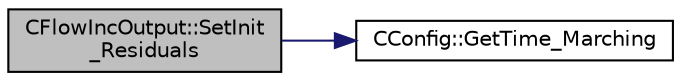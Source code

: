 digraph "CFlowIncOutput::SetInit_Residuals"
{
 // LATEX_PDF_SIZE
  edge [fontname="Helvetica",fontsize="10",labelfontname="Helvetica",labelfontsize="10"];
  node [fontname="Helvetica",fontsize="10",shape=record];
  rankdir="LR";
  Node1 [label="CFlowIncOutput::SetInit\l_Residuals",height=0.2,width=0.4,color="black", fillcolor="grey75", style="filled", fontcolor="black",tooltip="Check whether the base values for relative residuals should be initialized."];
  Node1 -> Node2 [color="midnightblue",fontsize="10",style="solid",fontname="Helvetica"];
  Node2 [label="CConfig::GetTime_Marching",height=0.2,width=0.4,color="black", fillcolor="white", style="filled",URL="$classCConfig.html#ac47e04d76ce865893a94dcedd3c9b6a5",tooltip="Provides information about the time integration, and change the write in the output files information..."];
}
